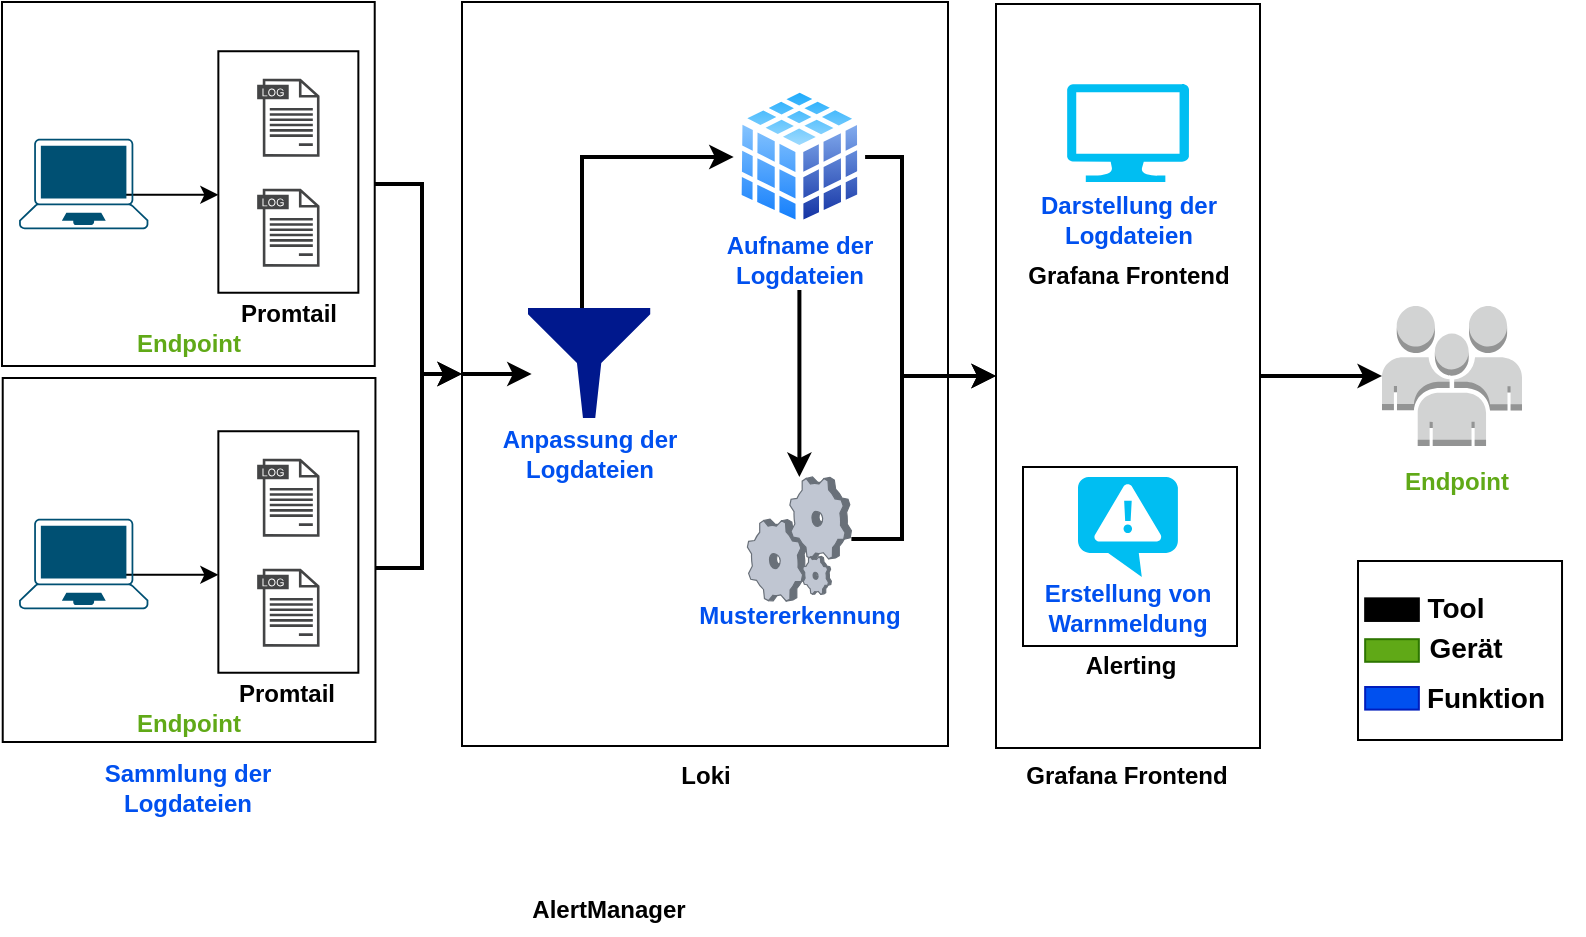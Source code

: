 <mxfile version="21.3.5" type="device">
  <diagram name="Seite-1" id="m9FtnPidTCYFuV4wTbFu">
    <mxGraphModel dx="1195" dy="616" grid="1" gridSize="10" guides="1" tooltips="1" connect="1" arrows="1" fold="1" page="1" pageScale="1" pageWidth="827" pageHeight="1169" math="0" shadow="0">
      <root>
        <mxCell id="0" />
        <mxCell id="1" parent="0" />
        <mxCell id="RzX0M1IQJGLN_NRBOHIS-11" style="edgeStyle=orthogonalEdgeStyle;rounded=0;orthogonalLoop=1;jettySize=auto;html=1;strokeWidth=2;" edge="1" parent="1" source="2x7ZRCcXwPp4Q_jlI-1Q-21" target="hdn9k9AmiXayMfSjlvij-58">
          <mxGeometry relative="1" as="geometry" />
        </mxCell>
        <mxCell id="2x7ZRCcXwPp4Q_jlI-1Q-21" value="" style="rounded=0;whiteSpace=wrap;html=1;fillColor=none;" parent="1" vertex="1">
          <mxGeometry x="507" y="119" width="132" height="372" as="geometry" />
        </mxCell>
        <mxCell id="tVptgor4aTyqH-wGs-IE-35" value="" style="rounded=0;whiteSpace=wrap;html=1;fillColor=none;" parent="1" vertex="1">
          <mxGeometry x="240" y="118" width="243" height="372" as="geometry" />
        </mxCell>
        <mxCell id="hdn9k9AmiXayMfSjlvij-15" value="Anpassung der Logdateien" style="text;html=1;strokeColor=none;fillColor=none;align=center;verticalAlign=middle;whiteSpace=wrap;rounded=0;fontStyle=1;fontColor=#0050EF;" parent="1" vertex="1">
          <mxGeometry x="254.55" y="329" width="98" height="30" as="geometry" />
        </mxCell>
        <mxCell id="hdn9k9AmiXayMfSjlvij-25" value="&lt;font color=&quot;#0050ef&quot;&gt;Sammlung der Logdateien&lt;/font&gt;" style="text;html=1;strokeColor=none;fillColor=none;align=center;verticalAlign=middle;whiteSpace=wrap;rounded=0;fontStyle=1" parent="1" vertex="1">
          <mxGeometry x="48.18" y="495.5" width="110" height="30" as="geometry" />
        </mxCell>
        <mxCell id="hdn9k9AmiXayMfSjlvij-46" value="Mustererkennung" style="text;html=1;strokeColor=none;fillColor=none;align=center;verticalAlign=middle;whiteSpace=wrap;rounded=0;fontStyle=1;fontColor=#0050EF;" parent="1" vertex="1">
          <mxGeometry x="353.7" y="410" width="110" height="30" as="geometry" />
        </mxCell>
        <mxCell id="hdn9k9AmiXayMfSjlvij-58" value="" style="outlineConnect=0;dashed=0;verticalLabelPosition=bottom;verticalAlign=top;align=center;html=1;shape=mxgraph.aws3.users;fillColor=#D2D3D3;gradientColor=none;" parent="1" vertex="1">
          <mxGeometry x="700.0" y="270" width="70" height="70" as="geometry" />
        </mxCell>
        <mxCell id="RzX0M1IQJGLN_NRBOHIS-9" style="edgeStyle=orthogonalEdgeStyle;rounded=0;orthogonalLoop=1;jettySize=auto;html=1;entryX=0;entryY=0.5;entryDx=0;entryDy=0;strokeWidth=2;" edge="1" parent="1" source="tVptgor4aTyqH-wGs-IE-36" target="2x7ZRCcXwPp4Q_jlI-1Q-21">
          <mxGeometry relative="1" as="geometry">
            <Array as="points">
              <mxPoint x="460" y="196" />
              <mxPoint x="460" y="305" />
            </Array>
          </mxGeometry>
        </mxCell>
        <mxCell id="tVptgor4aTyqH-wGs-IE-36" value="" style="aspect=fixed;perimeter=ellipsePerimeter;html=1;align=center;shadow=0;dashed=0;spacingTop=3;image;image=img/lib/active_directory/database_cube.svg;" parent="1" vertex="1">
          <mxGeometry x="375.85" y="159" width="65.7" height="73" as="geometry" />
        </mxCell>
        <mxCell id="2x7ZRCcXwPp4Q_jlI-1Q-19" style="edgeStyle=orthogonalEdgeStyle;rounded=0;orthogonalLoop=1;jettySize=auto;html=1;entryX=0;entryY=0.5;entryDx=0;entryDy=0;strokeWidth=2;" parent="1" source="tVptgor4aTyqH-wGs-IE-37" target="tVptgor4aTyqH-wGs-IE-36" edge="1">
          <mxGeometry relative="1" as="geometry">
            <Array as="points">
              <mxPoint x="300" y="196" />
            </Array>
          </mxGeometry>
        </mxCell>
        <mxCell id="tVptgor4aTyqH-wGs-IE-37" value="" style="sketch=0;aspect=fixed;pointerEvents=1;shadow=0;dashed=0;html=1;strokeColor=none;labelPosition=center;verticalLabelPosition=bottom;verticalAlign=top;align=center;fillColor=#00188D;shape=mxgraph.mscae.enterprise.filter" parent="1" vertex="1">
          <mxGeometry x="273" y="271" width="61.11" height="55" as="geometry" />
        </mxCell>
        <mxCell id="tVptgor4aTyqH-wGs-IE-40" value="Loki" style="text;html=1;strokeColor=none;fillColor=none;align=center;verticalAlign=middle;whiteSpace=wrap;rounded=0;fontStyle=1" parent="1" vertex="1">
          <mxGeometry x="336.5" y="491" width="50" height="27.5" as="geometry" />
        </mxCell>
        <mxCell id="RzX0M1IQJGLN_NRBOHIS-10" style="edgeStyle=orthogonalEdgeStyle;rounded=0;orthogonalLoop=1;jettySize=auto;html=1;entryX=0;entryY=0.5;entryDx=0;entryDy=0;strokeWidth=2;" edge="1" parent="1" source="tVptgor4aTyqH-wGs-IE-41" target="2x7ZRCcXwPp4Q_jlI-1Q-21">
          <mxGeometry relative="1" as="geometry">
            <Array as="points">
              <mxPoint x="460" y="387" />
              <mxPoint x="460" y="305" />
            </Array>
          </mxGeometry>
        </mxCell>
        <mxCell id="tVptgor4aTyqH-wGs-IE-41" value="" style="verticalLabelPosition=bottom;sketch=0;aspect=fixed;html=1;verticalAlign=top;strokeColor=none;align=center;outlineConnect=0;shape=mxgraph.citrix.process;" parent="1" vertex="1">
          <mxGeometry x="382.7" y="355.5" width="52" height="62" as="geometry" />
        </mxCell>
        <mxCell id="tVptgor4aTyqH-wGs-IE-43" value="Aufname der Logdateien" style="text;html=1;strokeColor=none;fillColor=none;align=center;verticalAlign=middle;whiteSpace=wrap;rounded=0;fontStyle=1;fontColor=#0050EF;" parent="1" vertex="1">
          <mxGeometry x="353.7" y="232" width="110" height="30" as="geometry" />
        </mxCell>
        <mxCell id="tVptgor4aTyqH-wGs-IE-55" value="Grafana Frontend" style="text;html=1;strokeColor=none;fillColor=none;align=center;verticalAlign=middle;whiteSpace=wrap;rounded=0;fontStyle=1" parent="1" vertex="1">
          <mxGeometry x="516.5" y="495.5" width="111" height="19" as="geometry" />
        </mxCell>
        <mxCell id="tVptgor4aTyqH-wGs-IE-56" value="" style="verticalLabelPosition=bottom;html=1;verticalAlign=top;align=center;strokeColor=none;fillColor=#00BEF2;shape=mxgraph.azure.computer;pointerEvents=1;" parent="1" vertex="1">
          <mxGeometry x="542.5" y="159" width="61" height="49" as="geometry" />
        </mxCell>
        <mxCell id="tVptgor4aTyqH-wGs-IE-57" value="&lt;font color=&quot;#0050ef&quot;&gt;Darstellung der Logdateien&lt;br&gt;&lt;/font&gt;" style="text;html=1;strokeColor=none;fillColor=none;align=center;verticalAlign=middle;whiteSpace=wrap;rounded=0;fontStyle=1" parent="1" vertex="1">
          <mxGeometry x="516.5" y="208" width="113" height="37.25" as="geometry" />
        </mxCell>
        <mxCell id="tVptgor4aTyqH-wGs-IE-59" value="" style="verticalLabelPosition=bottom;html=1;verticalAlign=top;align=center;strokeColor=none;fillColor=#00BEF2;shape=mxgraph.azure.notification_topic;" parent="1" vertex="1">
          <mxGeometry x="548" y="355.5" width="50" height="50" as="geometry" />
        </mxCell>
        <mxCell id="tVptgor4aTyqH-wGs-IE-62" value="" style="endArrow=classic;html=1;rounded=0;strokeWidth=2;" parent="1" source="tVptgor4aTyqH-wGs-IE-43" target="tVptgor4aTyqH-wGs-IE-41" edge="1">
          <mxGeometry width="50" height="50" relative="1" as="geometry">
            <mxPoint x="470" y="530" as="sourcePoint" />
            <mxPoint x="520" y="480" as="targetPoint" />
          </mxGeometry>
        </mxCell>
        <mxCell id="tVptgor4aTyqH-wGs-IE-68" value="AlertManager" style="text;html=1;strokeColor=none;fillColor=none;align=center;verticalAlign=middle;whiteSpace=wrap;rounded=0;fontStyle=1" parent="1" vertex="1">
          <mxGeometry x="260" y="560" width="107" height="24.5" as="geometry" />
        </mxCell>
        <mxCell id="tVptgor4aTyqH-wGs-IE-70" value="Erstellung von Warnmeldung" style="text;html=1;strokeColor=none;fillColor=none;align=center;verticalAlign=middle;whiteSpace=wrap;rounded=0;fontStyle=1;fontColor=#0050EF;" parent="1" vertex="1">
          <mxGeometry x="518" y="405.5" width="110" height="30" as="geometry" />
        </mxCell>
        <mxCell id="tVptgor4aTyqH-wGs-IE-72" value="Endpoint" style="text;html=1;strokeColor=none;fillColor=none;align=center;verticalAlign=middle;whiteSpace=wrap;rounded=0;fontStyle=1;fontColor=#60A917;" parent="1" vertex="1">
          <mxGeometry x="700" y="346.5" width="75" height="22" as="geometry" />
        </mxCell>
        <mxCell id="tVptgor4aTyqH-wGs-IE-80" value="" style="group" parent="1" vertex="1" connectable="0">
          <mxGeometry x="688" y="397.5" width="113" height="89.5" as="geometry" />
        </mxCell>
        <mxCell id="tVptgor4aTyqH-wGs-IE-23" value="" style="rounded=0;whiteSpace=wrap;html=1;fillColor=none;" parent="tVptgor4aTyqH-wGs-IE-80" vertex="1">
          <mxGeometry width="102.011" height="89.5" as="geometry" />
        </mxCell>
        <mxCell id="tVptgor4aTyqH-wGs-IE-24" value="" style="rounded=0;whiteSpace=wrap;html=1;fillColor=#000000;" parent="tVptgor4aTyqH-wGs-IE-80" vertex="1">
          <mxGeometry x="3.579" y="18.682" width="26.845" height="11.296" as="geometry" />
        </mxCell>
        <mxCell id="tVptgor4aTyqH-wGs-IE-25" value="&lt;b&gt;&lt;font style=&quot;font-size: 14px;&quot;&gt;Tool&lt;/font&gt;&lt;/b&gt;" style="text;html=1;strokeColor=none;fillColor=none;align=center;verticalAlign=middle;whiteSpace=wrap;rounded=0;" parent="tVptgor4aTyqH-wGs-IE-80" vertex="1">
          <mxGeometry x="22.371" y="10.427" width="53.69" height="26.068" as="geometry" />
        </mxCell>
        <mxCell id="tVptgor4aTyqH-wGs-IE-26" value="&lt;span style=&quot;font-size: 14px;&quot;&gt;Gerät&lt;/span&gt;" style="text;html=1;strokeColor=none;fillColor=none;align=center;verticalAlign=middle;whiteSpace=wrap;rounded=0;fontStyle=1;fontSize=14;" parent="tVptgor4aTyqH-wGs-IE-80" vertex="1">
          <mxGeometry x="26.845" y="29.978" width="53.69" height="26.068" as="geometry" />
        </mxCell>
        <mxCell id="tVptgor4aTyqH-wGs-IE-27" value="" style="rounded=0;whiteSpace=wrap;html=1;fillColor=#60a917;fontColor=#ffffff;strokeColor=#2D7600;" parent="tVptgor4aTyqH-wGs-IE-80" vertex="1">
          <mxGeometry x="3.579" y="39.102" width="26.845" height="11.296" as="geometry" />
        </mxCell>
        <mxCell id="tVptgor4aTyqH-wGs-IE-30" value="" style="rounded=0;whiteSpace=wrap;html=1;fillColor=#0050EF;fontColor=#ffffff;strokeColor=#001DBC;" parent="tVptgor4aTyqH-wGs-IE-80" vertex="1">
          <mxGeometry x="3.579" y="62.998" width="26.845" height="11.296" as="geometry" />
        </mxCell>
        <mxCell id="tVptgor4aTyqH-wGs-IE-31" value="&lt;font size=&quot;1&quot;&gt;&lt;b style=&quot;font-size: 14px;&quot;&gt;Funktion&lt;/b&gt;&lt;/font&gt;" style="text;html=1;strokeColor=none;fillColor=none;align=center;verticalAlign=middle;whiteSpace=wrap;rounded=0;" parent="tVptgor4aTyqH-wGs-IE-80" vertex="1">
          <mxGeometry x="14.568" y="55.612" width="98.432" height="26.068" as="geometry" />
        </mxCell>
        <mxCell id="tVptgor4aTyqH-wGs-IE-85" value="" style="endArrow=classic;html=1;rounded=0;exitX=0;exitY=0.5;exitDx=0;exitDy=0;entryX=0.03;entryY=0.6;entryDx=0;entryDy=0;entryPerimeter=0;strokeWidth=2;" parent="1" source="tVptgor4aTyqH-wGs-IE-35" target="tVptgor4aTyqH-wGs-IE-37" edge="1">
          <mxGeometry width="50" height="50" relative="1" as="geometry">
            <mxPoint x="693.992" y="222.45" as="sourcePoint" />
            <mxPoint x="730" y="261" as="targetPoint" />
            <Array as="points" />
          </mxGeometry>
        </mxCell>
        <mxCell id="2x7ZRCcXwPp4Q_jlI-1Q-4" value="" style="group" parent="1" vertex="1" connectable="0">
          <mxGeometry x="10" y="118" width="186.36" height="182" as="geometry" />
        </mxCell>
        <mxCell id="tVptgor4aTyqH-wGs-IE-10" value="" style="rounded=0;whiteSpace=wrap;html=1;fillColor=none;" parent="2x7ZRCcXwPp4Q_jlI-1Q-4" vertex="1">
          <mxGeometry x="108.18" y="24.62" width="70" height="120.75" as="geometry" />
        </mxCell>
        <mxCell id="tVptgor4aTyqH-wGs-IE-17" value="" style="rounded=0;whiteSpace=wrap;html=1;fillColor=none;" parent="2x7ZRCcXwPp4Q_jlI-1Q-4" vertex="1">
          <mxGeometry width="186.36" height="182" as="geometry" />
        </mxCell>
        <mxCell id="tVptgor4aTyqH-wGs-IE-22" style="edgeStyle=orthogonalEdgeStyle;rounded=0;orthogonalLoop=1;jettySize=auto;html=1;exitX=0.768;exitY=0.641;exitDx=0;exitDy=0;exitPerimeter=0;" parent="2x7ZRCcXwPp4Q_jlI-1Q-4" source="hdn9k9AmiXayMfSjlvij-13" edge="1">
          <mxGeometry relative="1" as="geometry">
            <mxPoint x="58.98" y="96.37" as="sourcePoint" />
            <mxPoint x="108.18" y="96.37" as="targetPoint" />
            <Array as="points">
              <mxPoint x="23.18" y="96.37" />
            </Array>
          </mxGeometry>
        </mxCell>
        <mxCell id="hdn9k9AmiXayMfSjlvij-13" value="" style="points=[[0.13,0.02,0],[0.5,0,0],[0.87,0.02,0],[0.885,0.4,0],[0.985,0.985,0],[0.5,1,0],[0.015,0.985,0],[0.115,0.4,0]];verticalLabelPosition=bottom;sketch=0;html=1;verticalAlign=top;aspect=fixed;align=center;pointerEvents=1;shape=mxgraph.cisco19.laptop;fillColor=#005073;strokeColor=none;" parent="2x7ZRCcXwPp4Q_jlI-1Q-4" vertex="1">
          <mxGeometry x="8.54" y="68.37" width="64.64" height="45.25" as="geometry" />
        </mxCell>
        <mxCell id="hdn9k9AmiXayMfSjlvij-19" value="" style="sketch=0;pointerEvents=1;shadow=0;dashed=0;html=1;strokeColor=none;fillColor=#434445;aspect=fixed;labelPosition=center;verticalLabelPosition=bottom;verticalAlign=top;align=center;outlineConnect=0;shape=mxgraph.vvd.log_files;" parent="2x7ZRCcXwPp4Q_jlI-1Q-4" vertex="1">
          <mxGeometry x="127.58" y="38.37" width="31.2" height="39" as="geometry" />
        </mxCell>
        <mxCell id="hdn9k9AmiXayMfSjlvij-36" value="&lt;font color=&quot;#60a917&quot;&gt;Endpoint&lt;/font&gt;" style="text;html=1;strokeColor=none;fillColor=none;align=center;verticalAlign=middle;whiteSpace=wrap;rounded=0;fontStyle=1" parent="2x7ZRCcXwPp4Q_jlI-1Q-4" vertex="1">
          <mxGeometry x="52.68" y="160" width="81" height="22" as="geometry" />
        </mxCell>
        <mxCell id="tVptgor4aTyqH-wGs-IE-20" value="Promtail" style="text;html=1;strokeColor=none;fillColor=none;align=center;verticalAlign=middle;whiteSpace=wrap;rounded=0;fontStyle=1" parent="2x7ZRCcXwPp4Q_jlI-1Q-4" vertex="1">
          <mxGeometry x="113.52" y="145.37" width="59.32" height="22" as="geometry" />
        </mxCell>
        <mxCell id="2x7ZRCcXwPp4Q_jlI-1Q-1" value="" style="sketch=0;pointerEvents=1;shadow=0;dashed=0;html=1;strokeColor=none;fillColor=#434445;aspect=fixed;labelPosition=center;verticalLabelPosition=bottom;verticalAlign=top;align=center;outlineConnect=0;shape=mxgraph.vvd.log_files;" parent="2x7ZRCcXwPp4Q_jlI-1Q-4" vertex="1">
          <mxGeometry x="127.58" y="93.37" width="31.2" height="39" as="geometry" />
        </mxCell>
        <mxCell id="2x7ZRCcXwPp4Q_jlI-1Q-5" value="" style="group" parent="1" vertex="1" connectable="0">
          <mxGeometry x="10" y="308" width="186.36" height="182" as="geometry" />
        </mxCell>
        <mxCell id="2x7ZRCcXwPp4Q_jlI-1Q-6" value="" style="rounded=0;whiteSpace=wrap;html=1;fillColor=none;" parent="2x7ZRCcXwPp4Q_jlI-1Q-5" vertex="1">
          <mxGeometry x="108.18" y="24.62" width="70" height="120.75" as="geometry" />
        </mxCell>
        <mxCell id="2x7ZRCcXwPp4Q_jlI-1Q-7" value="" style="rounded=0;whiteSpace=wrap;html=1;fillColor=none;movable=1;resizable=1;rotatable=1;deletable=1;editable=1;locked=0;connectable=1;" parent="2x7ZRCcXwPp4Q_jlI-1Q-5" vertex="1">
          <mxGeometry x="0.36" y="-2" width="186.36" height="182" as="geometry" />
        </mxCell>
        <mxCell id="2x7ZRCcXwPp4Q_jlI-1Q-8" style="edgeStyle=orthogonalEdgeStyle;rounded=0;orthogonalLoop=1;jettySize=auto;html=1;exitX=0.768;exitY=0.641;exitDx=0;exitDy=0;exitPerimeter=0;" parent="2x7ZRCcXwPp4Q_jlI-1Q-5" source="2x7ZRCcXwPp4Q_jlI-1Q-9" edge="1">
          <mxGeometry relative="1" as="geometry">
            <mxPoint x="58.98" y="96.37" as="sourcePoint" />
            <mxPoint x="108.18" y="96.37" as="targetPoint" />
            <Array as="points">
              <mxPoint x="23.18" y="96.37" />
            </Array>
          </mxGeometry>
        </mxCell>
        <mxCell id="2x7ZRCcXwPp4Q_jlI-1Q-9" value="" style="points=[[0.13,0.02,0],[0.5,0,0],[0.87,0.02,0],[0.885,0.4,0],[0.985,0.985,0],[0.5,1,0],[0.015,0.985,0],[0.115,0.4,0]];verticalLabelPosition=bottom;sketch=0;html=1;verticalAlign=top;aspect=fixed;align=center;pointerEvents=1;shape=mxgraph.cisco19.laptop;fillColor=#005073;strokeColor=none;" parent="2x7ZRCcXwPp4Q_jlI-1Q-5" vertex="1">
          <mxGeometry x="8.54" y="68.37" width="64.64" height="45.25" as="geometry" />
        </mxCell>
        <mxCell id="2x7ZRCcXwPp4Q_jlI-1Q-10" value="" style="sketch=0;pointerEvents=1;shadow=0;dashed=0;html=1;strokeColor=none;fillColor=#434445;aspect=fixed;labelPosition=center;verticalLabelPosition=bottom;verticalAlign=top;align=center;outlineConnect=0;shape=mxgraph.vvd.log_files;" parent="2x7ZRCcXwPp4Q_jlI-1Q-5" vertex="1">
          <mxGeometry x="127.58" y="38.37" width="31.2" height="39" as="geometry" />
        </mxCell>
        <mxCell id="2x7ZRCcXwPp4Q_jlI-1Q-11" value="&lt;font color=&quot;#60a917&quot;&gt;Endpoint&lt;/font&gt;" style="text;html=1;strokeColor=none;fillColor=none;align=center;verticalAlign=middle;whiteSpace=wrap;rounded=0;fontStyle=1" parent="2x7ZRCcXwPp4Q_jlI-1Q-5" vertex="1">
          <mxGeometry x="53.04" y="160" width="81" height="22" as="geometry" />
        </mxCell>
        <mxCell id="2x7ZRCcXwPp4Q_jlI-1Q-12" value="Promtail" style="text;html=1;strokeColor=none;fillColor=none;align=center;verticalAlign=middle;whiteSpace=wrap;rounded=0;fontStyle=1" parent="2x7ZRCcXwPp4Q_jlI-1Q-5" vertex="1">
          <mxGeometry x="108.18" y="145.37" width="69.32" height="22" as="geometry" />
        </mxCell>
        <mxCell id="2x7ZRCcXwPp4Q_jlI-1Q-13" value="" style="sketch=0;pointerEvents=1;shadow=0;dashed=0;html=1;strokeColor=none;fillColor=#434445;aspect=fixed;labelPosition=center;verticalLabelPosition=bottom;verticalAlign=top;align=center;outlineConnect=0;shape=mxgraph.vvd.log_files;" parent="2x7ZRCcXwPp4Q_jlI-1Q-5" vertex="1">
          <mxGeometry x="127.58" y="93.37" width="31.2" height="39" as="geometry" />
        </mxCell>
        <mxCell id="2x7ZRCcXwPp4Q_jlI-1Q-16" style="edgeStyle=orthogonalEdgeStyle;rounded=0;orthogonalLoop=1;jettySize=auto;html=1;entryX=0;entryY=0.5;entryDx=0;entryDy=0;strokeWidth=2;" parent="1" source="tVptgor4aTyqH-wGs-IE-17" target="tVptgor4aTyqH-wGs-IE-35" edge="1">
          <mxGeometry relative="1" as="geometry">
            <Array as="points">
              <mxPoint x="220" y="209" />
              <mxPoint x="220" y="304" />
            </Array>
          </mxGeometry>
        </mxCell>
        <mxCell id="2x7ZRCcXwPp4Q_jlI-1Q-17" style="edgeStyle=orthogonalEdgeStyle;rounded=0;orthogonalLoop=1;jettySize=auto;html=1;entryX=0;entryY=0.5;entryDx=0;entryDy=0;strokeWidth=2;" parent="1" source="2x7ZRCcXwPp4Q_jlI-1Q-7" target="tVptgor4aTyqH-wGs-IE-35" edge="1">
          <mxGeometry relative="1" as="geometry">
            <Array as="points">
              <mxPoint x="220" y="401" />
              <mxPoint x="220" y="304" />
            </Array>
          </mxGeometry>
        </mxCell>
        <mxCell id="RzX0M1IQJGLN_NRBOHIS-12" value="Grafana Frontend" style="text;html=1;strokeColor=none;fillColor=none;align=center;verticalAlign=middle;whiteSpace=wrap;rounded=0;fontStyle=1" vertex="1" parent="1">
          <mxGeometry x="518" y="245.25" width="111" height="19" as="geometry" />
        </mxCell>
        <mxCell id="RzX0M1IQJGLN_NRBOHIS-13" value="Alerting" style="text;html=1;strokeColor=none;fillColor=none;align=center;verticalAlign=middle;whiteSpace=wrap;rounded=0;fontStyle=1" vertex="1" parent="1">
          <mxGeometry x="518.5" y="440" width="111" height="19" as="geometry" />
        </mxCell>
        <mxCell id="RzX0M1IQJGLN_NRBOHIS-14" value="" style="rounded=0;whiteSpace=wrap;html=1;fillColor=none;" vertex="1" parent="1">
          <mxGeometry x="520.5" y="350.5" width="107" height="89.5" as="geometry" />
        </mxCell>
      </root>
    </mxGraphModel>
  </diagram>
</mxfile>
